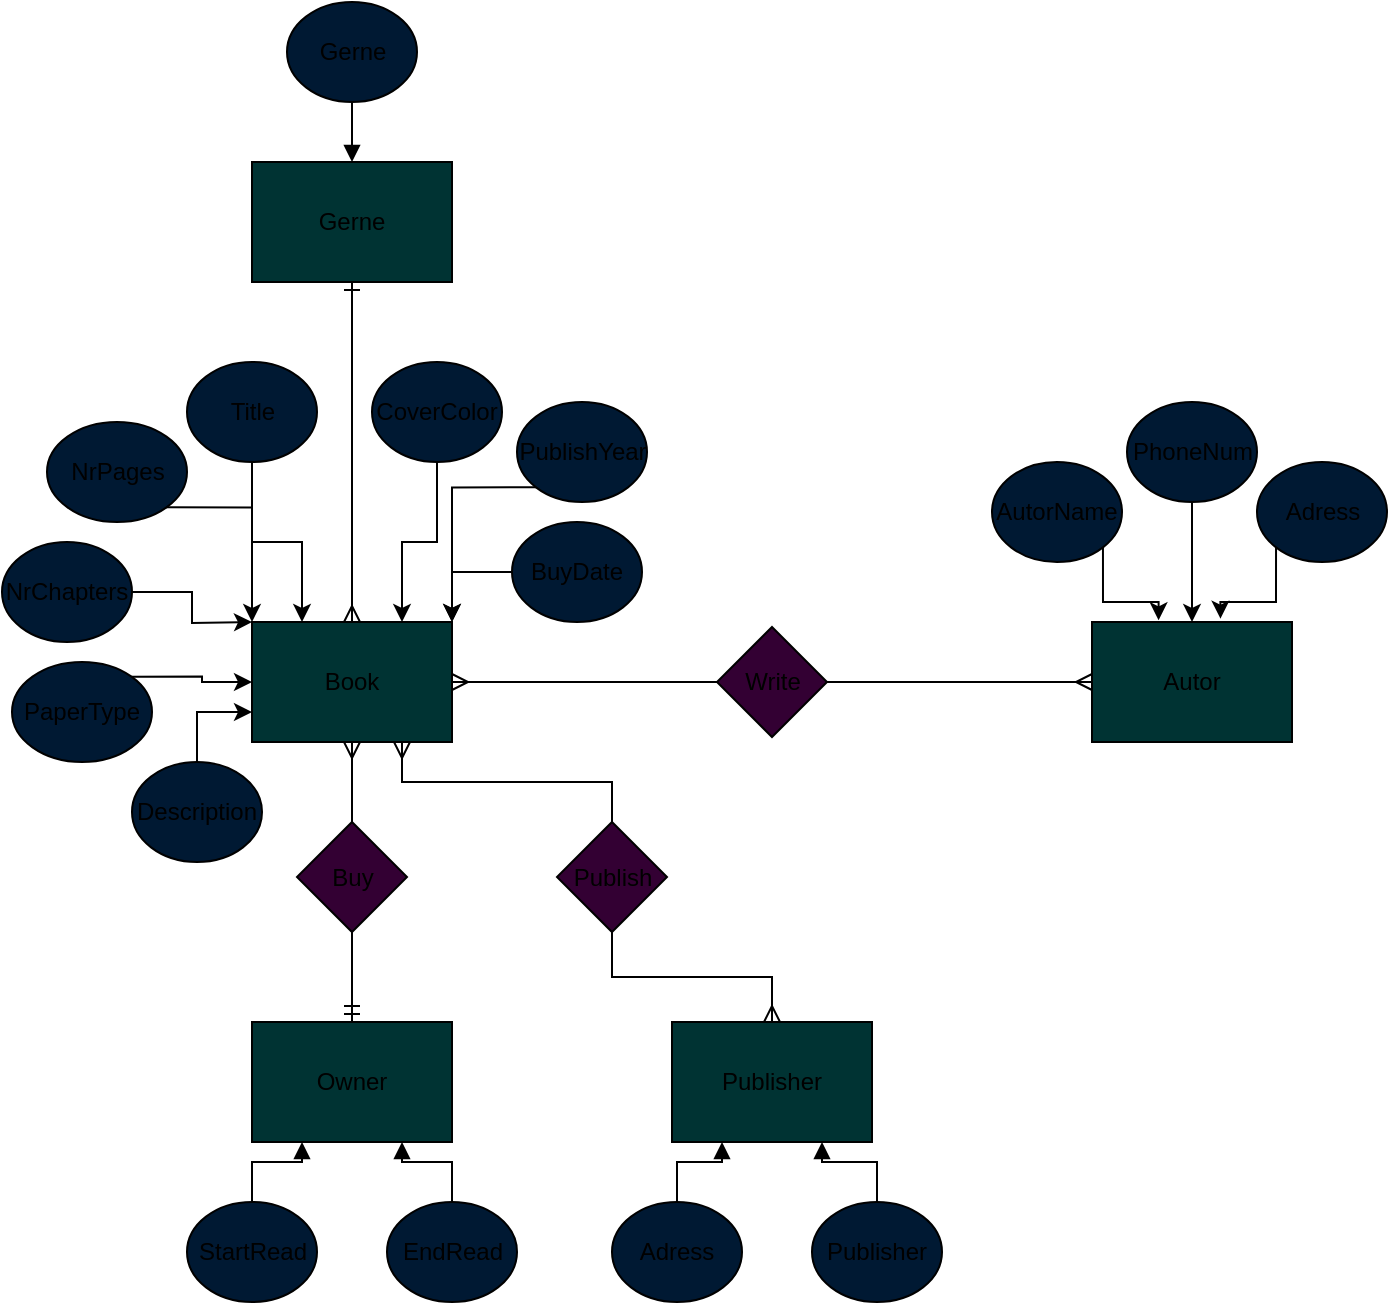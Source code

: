 <mxfile>
    <diagram id="Fy7LMsF8QL6F3ySLqoBa" name="Page-1">
        <mxGraphModel dx="883" dy="649" grid="1" gridSize="10" guides="1" tooltips="1" connect="1" arrows="1" fold="1" page="1" pageScale="1" pageWidth="850" pageHeight="1100" math="0" shadow="0">
            <root>
                <mxCell id="0"/>
                <mxCell id="1" parent="0"/>
                <mxCell id="63" style="edgeStyle=orthogonalEdgeStyle;rounded=0;orthogonalLoop=1;jettySize=auto;html=1;entryX=0.25;entryY=1;entryDx=0;entryDy=0;startArrow=none;startFill=0;endArrow=block;endFill=1;strokeWidth=1;" edge="1" parent="1" source="5" target="42">
                    <mxGeometry relative="1" as="geometry"/>
                </mxCell>
                <mxCell id="5" value="StartRead" style="ellipse;whiteSpace=wrap;html=1;fillColor=#001933;" vertex="1" parent="1">
                    <mxGeometry x="187.5" y="640" width="65" height="50" as="geometry"/>
                </mxCell>
                <mxCell id="54" style="edgeStyle=orthogonalEdgeStyle;rounded=0;orthogonalLoop=1;jettySize=auto;html=1;exitX=1;exitY=0.5;exitDx=0;exitDy=0;entryX=0;entryY=0.5;entryDx=0;entryDy=0;endArrow=ERmany;endFill=0;strokeWidth=1;startArrow=none;startFill=0;" edge="1" parent="1" source="44" target="8">
                    <mxGeometry relative="1" as="geometry"/>
                </mxCell>
                <mxCell id="67" style="edgeStyle=orthogonalEdgeStyle;rounded=0;orthogonalLoop=1;jettySize=auto;html=1;exitX=0.5;exitY=1;exitDx=0;exitDy=0;entryX=0.5;entryY=0;entryDx=0;entryDy=0;startArrow=none;startFill=0;endArrow=ERmany;endFill=0;strokeWidth=1;" edge="1" parent="1" source="3" target="13">
                    <mxGeometry relative="1" as="geometry"/>
                </mxCell>
                <mxCell id="68" style="edgeStyle=orthogonalEdgeStyle;rounded=0;orthogonalLoop=1;jettySize=auto;html=1;exitX=0.5;exitY=1;exitDx=0;exitDy=0;entryX=0.5;entryY=0;entryDx=0;entryDy=0;startArrow=none;startFill=0;endArrow=ERmandOne;endFill=0;strokeWidth=1;" edge="1" parent="1" source="21" target="42">
                    <mxGeometry relative="1" as="geometry"/>
                </mxCell>
                <mxCell id="74" style="edgeStyle=orthogonalEdgeStyle;rounded=0;orthogonalLoop=1;jettySize=auto;html=1;entryX=0.5;entryY=1;entryDx=0;entryDy=0;startArrow=ERmany;startFill=0;endArrow=ERone;endFill=0;strokeWidth=1;" edge="1" parent="1" source="6" target="9">
                    <mxGeometry relative="1" as="geometry"/>
                </mxCell>
                <mxCell id="6" value="Book" style="rounded=0;whiteSpace=wrap;html=1;fillColor=#003333;" vertex="1" parent="1">
                    <mxGeometry x="220" y="350" width="100" height="60" as="geometry"/>
                </mxCell>
                <mxCell id="8" value="Autor" style="rounded=0;whiteSpace=wrap;html=1;fillColor=#003333;" vertex="1" parent="1">
                    <mxGeometry x="640" y="350" width="100" height="60" as="geometry"/>
                </mxCell>
                <mxCell id="9" value="Gerne" style="rounded=0;whiteSpace=wrap;html=1;fillColor=#003333;" vertex="1" parent="1">
                    <mxGeometry x="220" y="120" width="100" height="60" as="geometry"/>
                </mxCell>
                <mxCell id="83" style="edgeStyle=orthogonalEdgeStyle;rounded=0;orthogonalLoop=1;jettySize=auto;html=1;exitX=1;exitY=1;exitDx=0;exitDy=0;entryX=0;entryY=0;entryDx=0;entryDy=0;startArrow=none;startFill=0;endArrow=classic;endFill=1;strokeWidth=1;" edge="1" parent="1" source="10" target="6">
                    <mxGeometry relative="1" as="geometry"/>
                </mxCell>
                <mxCell id="10" value="NrPages" style="ellipse;whiteSpace=wrap;html=1;fillColor=#001933;" vertex="1" parent="1">
                    <mxGeometry x="117.5" y="250" width="70" height="50" as="geometry"/>
                </mxCell>
                <mxCell id="85" style="edgeStyle=orthogonalEdgeStyle;rounded=0;orthogonalLoop=1;jettySize=auto;html=1;exitX=1;exitY=0;exitDx=0;exitDy=0;entryX=0;entryY=0.5;entryDx=0;entryDy=0;startArrow=none;startFill=0;endArrow=classic;endFill=1;strokeWidth=1;" edge="1" parent="1" source="11" target="6">
                    <mxGeometry relative="1" as="geometry"/>
                </mxCell>
                <mxCell id="11" value="PaperType" style="ellipse;whiteSpace=wrap;html=1;fillColor=#001933;" vertex="1" parent="1">
                    <mxGeometry x="100" y="370" width="70" height="50" as="geometry"/>
                </mxCell>
                <mxCell id="78" style="edgeStyle=orthogonalEdgeStyle;rounded=0;orthogonalLoop=1;jettySize=auto;html=1;exitX=0.5;exitY=1;exitDx=0;exitDy=0;entryX=0.75;entryY=0;entryDx=0;entryDy=0;startArrow=none;startFill=0;endArrow=classic;endFill=1;strokeWidth=1;" edge="1" parent="1" source="12" target="6">
                    <mxGeometry relative="1" as="geometry"/>
                </mxCell>
                <mxCell id="12" value="CoverColor" style="ellipse;whiteSpace=wrap;html=1;fillColor=#001933;" vertex="1" parent="1">
                    <mxGeometry x="280" y="220" width="65" height="50" as="geometry"/>
                </mxCell>
                <mxCell id="13" value="Publisher" style="rounded=0;whiteSpace=wrap;html=1;fillColor=#003333;" vertex="1" parent="1">
                    <mxGeometry x="430" y="550" width="100" height="60" as="geometry"/>
                </mxCell>
                <mxCell id="79" style="edgeStyle=orthogonalEdgeStyle;rounded=0;orthogonalLoop=1;jettySize=auto;html=1;exitX=0;exitY=1;exitDx=0;exitDy=0;entryX=1;entryY=0;entryDx=0;entryDy=0;startArrow=none;startFill=0;endArrow=classic;endFill=1;strokeWidth=1;" edge="1" parent="1" source="14" target="6">
                    <mxGeometry relative="1" as="geometry"/>
                </mxCell>
                <mxCell id="14" value="PublishYear" style="ellipse;whiteSpace=wrap;html=1;fillColor=#001933;" vertex="1" parent="1">
                    <mxGeometry x="352.5" y="240" width="65" height="50" as="geometry"/>
                </mxCell>
                <mxCell id="87" style="edgeStyle=orthogonalEdgeStyle;rounded=0;orthogonalLoop=1;jettySize=auto;html=1;entryX=0;entryY=0.75;entryDx=0;entryDy=0;startArrow=none;startFill=0;endArrow=classic;endFill=1;strokeWidth=1;" edge="1" parent="1" source="15" target="6">
                    <mxGeometry relative="1" as="geometry"/>
                </mxCell>
                <mxCell id="15" value="Description" style="ellipse;whiteSpace=wrap;html=1;fillColor=#001933;" vertex="1" parent="1">
                    <mxGeometry x="160" y="420" width="65" height="50" as="geometry"/>
                </mxCell>
                <mxCell id="82" style="edgeStyle=orthogonalEdgeStyle;rounded=0;orthogonalLoop=1;jettySize=auto;html=1;entryX=0.25;entryY=0;entryDx=0;entryDy=0;startArrow=none;startFill=0;endArrow=classic;endFill=1;strokeWidth=1;" edge="1" parent="1" source="16" target="6">
                    <mxGeometry relative="1" as="geometry"/>
                </mxCell>
                <mxCell id="16" value="Title" style="ellipse;whiteSpace=wrap;html=1;fillColor=#001933;" vertex="1" parent="1">
                    <mxGeometry x="187.5" y="220" width="65" height="50" as="geometry"/>
                </mxCell>
                <mxCell id="84" style="edgeStyle=orthogonalEdgeStyle;rounded=0;orthogonalLoop=1;jettySize=auto;html=1;startArrow=none;startFill=0;endArrow=classic;endFill=1;strokeWidth=1;" edge="1" parent="1" source="17">
                    <mxGeometry relative="1" as="geometry">
                        <mxPoint x="220" y="350" as="targetPoint"/>
                    </mxGeometry>
                </mxCell>
                <mxCell id="17" value="NrChapters" style="ellipse;whiteSpace=wrap;html=1;fillColor=#001933;" vertex="1" parent="1">
                    <mxGeometry x="95" y="310" width="65" height="50" as="geometry"/>
                </mxCell>
                <mxCell id="81" style="edgeStyle=orthogonalEdgeStyle;rounded=0;orthogonalLoop=1;jettySize=auto;html=1;exitX=0;exitY=0.5;exitDx=0;exitDy=0;startArrow=none;startFill=0;endArrow=classic;endFill=1;strokeWidth=1;" edge="1" parent="1" source="23">
                    <mxGeometry relative="1" as="geometry">
                        <mxPoint x="320" y="350" as="targetPoint"/>
                    </mxGeometry>
                </mxCell>
                <mxCell id="23" value="BuyDate" style="ellipse;whiteSpace=wrap;html=1;fillColor=#001933;" vertex="1" parent="1">
                    <mxGeometry x="350" y="300" width="65" height="50" as="geometry"/>
                </mxCell>
                <mxCell id="64" style="edgeStyle=orthogonalEdgeStyle;rounded=0;orthogonalLoop=1;jettySize=auto;html=1;entryX=0.75;entryY=1;entryDx=0;entryDy=0;startArrow=none;startFill=0;endArrow=block;endFill=1;strokeWidth=1;" edge="1" parent="1" source="31" target="13">
                    <mxGeometry relative="1" as="geometry"/>
                </mxCell>
                <mxCell id="31" value="Publisher" style="ellipse;whiteSpace=wrap;html=1;fillColor=#001933;" vertex="1" parent="1">
                    <mxGeometry x="500" y="640" width="65" height="50" as="geometry"/>
                </mxCell>
                <mxCell id="53" style="edgeStyle=orthogonalEdgeStyle;rounded=0;orthogonalLoop=1;jettySize=auto;html=1;exitX=1;exitY=1;exitDx=0;exitDy=0;entryX=0.333;entryY=-0.014;entryDx=0;entryDy=0;entryPerimeter=0;" edge="1" parent="1" source="35" target="8">
                    <mxGeometry relative="1" as="geometry"/>
                </mxCell>
                <mxCell id="35" value="AutorName" style="ellipse;whiteSpace=wrap;html=1;fillColor=#001933;" vertex="1" parent="1">
                    <mxGeometry x="590" y="270" width="65" height="50" as="geometry"/>
                </mxCell>
                <mxCell id="55" style="edgeStyle=orthogonalEdgeStyle;rounded=0;orthogonalLoop=1;jettySize=auto;html=1;exitX=0.5;exitY=1;exitDx=0;exitDy=0;entryX=0.5;entryY=0;entryDx=0;entryDy=0;startArrow=none;startFill=0;endArrow=block;endFill=1;strokeWidth=1;" edge="1" parent="1" source="36" target="9">
                    <mxGeometry relative="1" as="geometry"/>
                </mxCell>
                <mxCell id="36" value="Gerne" style="ellipse;whiteSpace=wrap;html=1;fillColor=#001933;" vertex="1" parent="1">
                    <mxGeometry x="237.5" y="40" width="65" height="50" as="geometry"/>
                </mxCell>
                <mxCell id="65" style="edgeStyle=orthogonalEdgeStyle;rounded=0;orthogonalLoop=1;jettySize=auto;html=1;entryX=0.25;entryY=1;entryDx=0;entryDy=0;startArrow=none;startFill=0;endArrow=block;endFill=1;strokeWidth=1;" edge="1" parent="1" source="38" target="13">
                    <mxGeometry relative="1" as="geometry"/>
                </mxCell>
                <mxCell id="38" value="Adress" style="ellipse;whiteSpace=wrap;html=1;fillColor=#001933;" vertex="1" parent="1">
                    <mxGeometry x="400" y="640" width="65" height="50" as="geometry"/>
                </mxCell>
                <mxCell id="52" style="edgeStyle=orthogonalEdgeStyle;rounded=0;orthogonalLoop=1;jettySize=auto;html=1;exitX=0;exitY=1;exitDx=0;exitDy=0;entryX=0.642;entryY=-0.028;entryDx=0;entryDy=0;entryPerimeter=0;" edge="1" parent="1" source="39" target="8">
                    <mxGeometry relative="1" as="geometry"/>
                </mxCell>
                <mxCell id="39" value="Adress" style="ellipse;whiteSpace=wrap;html=1;fillColor=#001933;" vertex="1" parent="1">
                    <mxGeometry x="722.5" y="270" width="65" height="50" as="geometry"/>
                </mxCell>
                <mxCell id="49" style="edgeStyle=orthogonalEdgeStyle;rounded=0;orthogonalLoop=1;jettySize=auto;html=1;exitX=0.5;exitY=1;exitDx=0;exitDy=0;" edge="1" parent="1" source="40" target="8">
                    <mxGeometry relative="1" as="geometry"/>
                </mxCell>
                <mxCell id="40" value="PhoneNum" style="ellipse;whiteSpace=wrap;html=1;fillColor=#001933;" vertex="1" parent="1">
                    <mxGeometry x="657.5" y="240" width="65" height="50" as="geometry"/>
                </mxCell>
                <mxCell id="42" value="Owner" style="rounded=0;whiteSpace=wrap;html=1;fillColor=#003333;" vertex="1" parent="1">
                    <mxGeometry x="220" y="550" width="100" height="60" as="geometry"/>
                </mxCell>
                <mxCell id="62" style="edgeStyle=orthogonalEdgeStyle;rounded=0;orthogonalLoop=1;jettySize=auto;html=1;entryX=0.75;entryY=1;entryDx=0;entryDy=0;startArrow=none;startFill=0;endArrow=block;endFill=1;strokeWidth=1;" edge="1" parent="1" source="43" target="42">
                    <mxGeometry relative="1" as="geometry"/>
                </mxCell>
                <mxCell id="43" value="EndRead" style="ellipse;whiteSpace=wrap;html=1;fillColor=#001933;" vertex="1" parent="1">
                    <mxGeometry x="287.5" y="640" width="65" height="50" as="geometry"/>
                </mxCell>
                <mxCell id="3" value="Publish" style="rhombus;whiteSpace=wrap;html=1;fillColor=#330033;" vertex="1" parent="1">
                    <mxGeometry x="372.5" y="450" width="55" height="55" as="geometry"/>
                </mxCell>
                <mxCell id="69" value="" style="edgeStyle=orthogonalEdgeStyle;rounded=0;orthogonalLoop=1;jettySize=auto;html=1;exitX=0.75;exitY=1;exitDx=0;exitDy=0;entryX=0.5;entryY=0;entryDx=0;entryDy=0;startArrow=ERmany;startFill=0;endArrow=none;endFill=1;strokeWidth=1;" edge="1" parent="1" source="6" target="3">
                    <mxGeometry relative="1" as="geometry">
                        <mxPoint x="295" y="410" as="sourcePoint"/>
                        <mxPoint x="540" y="550" as="targetPoint"/>
                    </mxGeometry>
                </mxCell>
                <mxCell id="21" value="Buy" style="rhombus;whiteSpace=wrap;html=1;fillColor=#330033;" vertex="1" parent="1">
                    <mxGeometry x="242.5" y="450" width="55" height="55" as="geometry"/>
                </mxCell>
                <mxCell id="70" value="" style="edgeStyle=orthogonalEdgeStyle;rounded=0;orthogonalLoop=1;jettySize=auto;html=1;exitX=0.5;exitY=1;exitDx=0;exitDy=0;entryX=0.5;entryY=0;entryDx=0;entryDy=0;startArrow=ERmany;startFill=0;endArrow=none;endFill=1;strokeWidth=1;" edge="1" parent="1" source="6" target="21">
                    <mxGeometry relative="1" as="geometry">
                        <mxPoint x="270" y="410" as="sourcePoint"/>
                        <mxPoint x="270" y="550" as="targetPoint"/>
                    </mxGeometry>
                </mxCell>
                <mxCell id="44" value="Write" style="rhombus;whiteSpace=wrap;html=1;fillColor=#330033;" vertex="1" parent="1">
                    <mxGeometry x="452.5" y="352.5" width="55" height="55" as="geometry"/>
                </mxCell>
                <mxCell id="71" value="" style="edgeStyle=orthogonalEdgeStyle;rounded=0;orthogonalLoop=1;jettySize=auto;html=1;exitX=1;exitY=0.5;exitDx=0;exitDy=0;entryX=0;entryY=0.5;entryDx=0;entryDy=0;endArrow=none;endFill=0;strokeWidth=1;startArrow=ERmany;startFill=0;" edge="1" parent="1" source="6" target="44">
                    <mxGeometry relative="1" as="geometry">
                        <mxPoint x="320" y="380" as="sourcePoint"/>
                        <mxPoint x="640" y="380" as="targetPoint"/>
                    </mxGeometry>
                </mxCell>
            </root>
        </mxGraphModel>
    </diagram>
</mxfile>